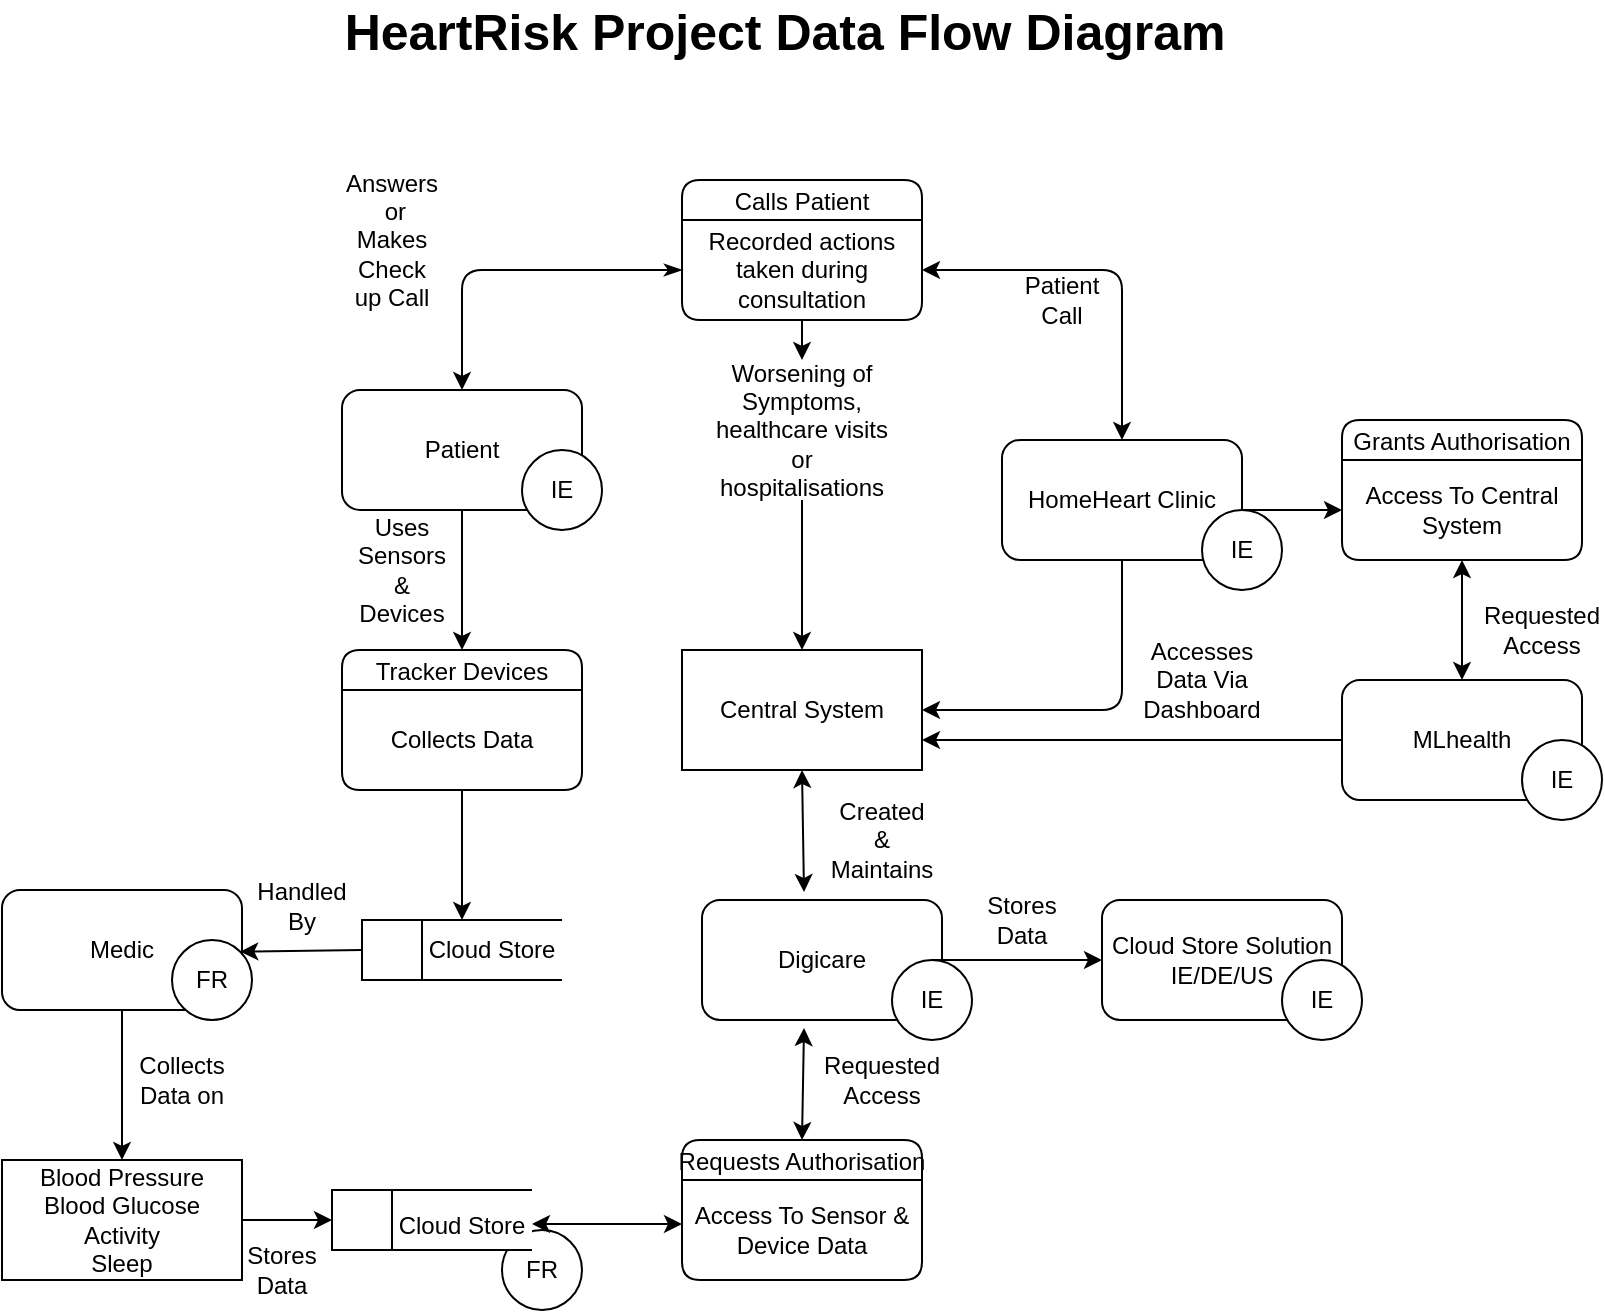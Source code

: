 <mxfile version="14.3.1" type="device"><diagram id="sB80v0toBrIGquH8Towa" name="Page-1"><mxGraphModel dx="2270" dy="802" grid="1" gridSize="10" guides="1" tooltips="1" connect="1" arrows="1" fold="1" page="1" pageScale="1" pageWidth="850" pageHeight="1100" math="0" shadow="0"><root><mxCell id="0"/><mxCell id="1" parent="0"/><mxCell id="yTxZVQJy3IZpuE58RFrf-5" value="Patient" style="rounded=1;whiteSpace=wrap;html=1;" vertex="1" parent="1"><mxGeometry x="10" y="365" width="120" height="60" as="geometry"/></mxCell><mxCell id="yTxZVQJy3IZpuE58RFrf-9" value="MLhealth" style="rounded=1;whiteSpace=wrap;html=1;" vertex="1" parent="1"><mxGeometry x="510" y="510" width="120" height="60" as="geometry"/></mxCell><mxCell id="yTxZVQJy3IZpuE58RFrf-10" value="Medic" style="rounded=1;whiteSpace=wrap;html=1;" vertex="1" parent="1"><mxGeometry x="-160" y="615" width="120" height="60" as="geometry"/></mxCell><mxCell id="yTxZVQJy3IZpuE58RFrf-11" value="IE" style="ellipse;whiteSpace=wrap;html=1;aspect=fixed;" vertex="1" parent="1"><mxGeometry x="600" y="540" width="40" height="40" as="geometry"/></mxCell><mxCell id="yTxZVQJy3IZpuE58RFrf-15" value="IE" style="ellipse;whiteSpace=wrap;html=1;aspect=fixed;" vertex="1" parent="1"><mxGeometry x="100" y="395" width="40" height="40" as="geometry"/></mxCell><mxCell id="yTxZVQJy3IZpuE58RFrf-19" value="FR" style="ellipse;whiteSpace=wrap;html=1;aspect=fixed;" vertex="1" parent="1"><mxGeometry x="-75" y="640" width="40" height="40" as="geometry"/></mxCell><mxCell id="yTxZVQJy3IZpuE58RFrf-23" value="" style="endArrow=classic;html=1;entryX=0.5;entryY=0;entryDx=0;entryDy=0;exitX=0.5;exitY=1;exitDx=0;exitDy=0;" edge="1" parent="1" source="yTxZVQJy3IZpuE58RFrf-10" target="yTxZVQJy3IZpuE58RFrf-26"><mxGeometry width="50" height="50" relative="1" as="geometry"><mxPoint x="-82.5" y="800" as="sourcePoint"/><mxPoint x="7.5" y="800" as="targetPoint"/><Array as="points"/></mxGeometry></mxCell><mxCell id="yTxZVQJy3IZpuE58RFrf-25" value="Collects Data on" style="text;html=1;strokeColor=none;fillColor=none;align=center;verticalAlign=middle;whiteSpace=wrap;rounded=0;" vertex="1" parent="1"><mxGeometry x="-90" y="700" width="40" height="20" as="geometry"/></mxCell><mxCell id="yTxZVQJy3IZpuE58RFrf-26" value="Blood Pressure&lt;br&gt;Blood Glucose&lt;br&gt;Activity&lt;br&gt;Sleep" style="rounded=0;whiteSpace=wrap;html=1;" vertex="1" parent="1"><mxGeometry x="-160" y="750" width="120" height="60" as="geometry"/></mxCell><mxCell id="yTxZVQJy3IZpuE58RFrf-27" value="FR" style="ellipse;whiteSpace=wrap;html=1;aspect=fixed;" vertex="1" parent="1"><mxGeometry x="90" y="785" width="40" height="40" as="geometry"/></mxCell><mxCell id="yTxZVQJy3IZpuE58RFrf-34" value="Stores Data" style="text;html=1;strokeColor=none;fillColor=none;align=center;verticalAlign=middle;whiteSpace=wrap;rounded=0;" vertex="1" parent="1"><mxGeometry x="-40" y="795" width="40" height="20" as="geometry"/></mxCell><mxCell id="yTxZVQJy3IZpuE58RFrf-46" value="Tracker Devices" style="swimlane;fontStyle=0;childLayout=stackLayout;horizontal=1;startSize=20;fillColor=#ffffff;horizontalStack=0;resizeParent=1;resizeParentMax=0;resizeLast=0;collapsible=0;marginBottom=0;swimlaneFillColor=#ffffff;rounded=1;glass=0;" vertex="1" parent="1"><mxGeometry x="10" y="495" width="120" height="70" as="geometry"/></mxCell><mxCell id="yTxZVQJy3IZpuE58RFrf-60" value="Collects Data" style="text;html=1;strokeColor=none;fillColor=none;align=center;verticalAlign=middle;whiteSpace=wrap;rounded=0;glass=0;" vertex="1" parent="yTxZVQJy3IZpuE58RFrf-46"><mxGeometry y="20" width="120" height="50" as="geometry"/></mxCell><mxCell id="yTxZVQJy3IZpuE58RFrf-47" value="" style="html=1;dashed=0;whitespace=wrap;shape=mxgraph.dfd.dataStoreID;align=left;spacingLeft=3;points=[[0,0],[0.5,0],[1,0],[0,0.5],[1,0.5],[0,1],[0.5,1],[1,1]];rounded=1;glass=0;gradientColor=none;" vertex="1" parent="1"><mxGeometry x="5" y="765" width="100" height="30" as="geometry"/></mxCell><mxCell id="yTxZVQJy3IZpuE58RFrf-52" value="Cloud Store" style="text;html=1;strokeColor=none;fillColor=none;align=center;verticalAlign=middle;whiteSpace=wrap;rounded=0;" vertex="1" parent="1"><mxGeometry x="35" y="770" width="70" height="25" as="geometry"/></mxCell><mxCell id="yTxZVQJy3IZpuE58RFrf-53" value="" style="endArrow=classic;html=1;exitX=0.5;exitY=1;exitDx=0;exitDy=0;entryX=0.5;entryY=0;entryDx=0;entryDy=0;" edge="1" parent="1" source="yTxZVQJy3IZpuE58RFrf-5" target="yTxZVQJy3IZpuE58RFrf-46"><mxGeometry width="50" height="50" relative="1" as="geometry"><mxPoint x="10" y="735" as="sourcePoint"/><mxPoint x="60" y="685" as="targetPoint"/></mxGeometry></mxCell><mxCell id="yTxZVQJy3IZpuE58RFrf-54" value="Uses Sensors &amp;amp; Devices" style="text;html=1;strokeColor=none;fillColor=none;align=center;verticalAlign=middle;whiteSpace=wrap;rounded=0;glass=0;" vertex="1" parent="1"><mxGeometry x="20" y="445" width="40" height="20" as="geometry"/></mxCell><mxCell id="yTxZVQJy3IZpuE58RFrf-56" value="HomeHeart Clinic" style="rounded=1;whiteSpace=wrap;html=1;" vertex="1" parent="1"><mxGeometry x="340" y="390" width="120" height="60" as="geometry"/></mxCell><mxCell id="yTxZVQJy3IZpuE58RFrf-57" value="IE" style="ellipse;whiteSpace=wrap;html=1;aspect=fixed;" vertex="1" parent="1"><mxGeometry x="440" y="425" width="40" height="40" as="geometry"/></mxCell><mxCell id="yTxZVQJy3IZpuE58RFrf-59" value="Accesses Data Via Dashboard" style="text;html=1;strokeColor=none;fillColor=none;align=center;verticalAlign=middle;whiteSpace=wrap;rounded=0;glass=0;" vertex="1" parent="1"><mxGeometry x="420" y="500" width="40" height="20" as="geometry"/></mxCell><mxCell id="yTxZVQJy3IZpuE58RFrf-65" value="" style="endArrow=classic;html=1;exitX=0.5;exitY=1;exitDx=0;exitDy=0;entryX=0.5;entryY=0;entryDx=0;entryDy=0;" edge="1" parent="1" source="yTxZVQJy3IZpuE58RFrf-60" target="yTxZVQJy3IZpuE58RFrf-74"><mxGeometry width="50" height="50" relative="1" as="geometry"><mxPoint x="10" y="675" as="sourcePoint"/><mxPoint x="70" y="605" as="targetPoint"/></mxGeometry></mxCell><mxCell id="yTxZVQJy3IZpuE58RFrf-67" value="Digicare" style="rounded=1;whiteSpace=wrap;html=1;" vertex="1" parent="1"><mxGeometry x="190" y="620" width="120" height="60" as="geometry"/></mxCell><mxCell id="yTxZVQJy3IZpuE58RFrf-68" value="IE" style="ellipse;whiteSpace=wrap;html=1;aspect=fixed;" vertex="1" parent="1"><mxGeometry x="285" y="650" width="40" height="40" as="geometry"/></mxCell><mxCell id="yTxZVQJy3IZpuE58RFrf-69" value="Cloud Store Solution&lt;br&gt;IE/DE/US" style="rounded=1;whiteSpace=wrap;html=1;" vertex="1" parent="1"><mxGeometry x="390" y="620" width="120" height="60" as="geometry"/></mxCell><mxCell id="yTxZVQJy3IZpuE58RFrf-70" value="" style="endArrow=classic;html=1;entryX=0;entryY=0.5;entryDx=0;entryDy=0;exitX=0.5;exitY=0;exitDx=0;exitDy=0;" edge="1" parent="1" target="yTxZVQJy3IZpuE58RFrf-69" source="yTxZVQJy3IZpuE58RFrf-68"><mxGeometry width="50" height="50" relative="1" as="geometry"><mxPoint x="330" y="650" as="sourcePoint"/><mxPoint x="910" y="750" as="targetPoint"/><Array as="points"/></mxGeometry></mxCell><mxCell id="yTxZVQJy3IZpuE58RFrf-71" value="Stores Data" style="text;html=1;strokeColor=none;fillColor=none;align=center;verticalAlign=middle;whiteSpace=wrap;rounded=0;" vertex="1" parent="1"><mxGeometry x="330" y="620" width="40" height="20" as="geometry"/></mxCell><mxCell id="yTxZVQJy3IZpuE58RFrf-72" value="Handled By" style="text;html=1;strokeColor=none;fillColor=none;align=center;verticalAlign=middle;whiteSpace=wrap;rounded=0;glass=0;" vertex="1" parent="1"><mxGeometry x="-30" y="612.5" width="40" height="20" as="geometry"/></mxCell><mxCell id="yTxZVQJy3IZpuE58RFrf-73" value="IE" style="ellipse;whiteSpace=wrap;html=1;aspect=fixed;" vertex="1" parent="1"><mxGeometry x="480" y="650" width="40" height="40" as="geometry"/></mxCell><mxCell id="yTxZVQJy3IZpuE58RFrf-74" value="" style="html=1;dashed=0;whitespace=wrap;shape=mxgraph.dfd.dataStoreID;align=left;spacingLeft=3;points=[[0,0],[0.5,0],[1,0],[0,0.5],[1,0.5],[0,1],[0.5,1],[1,1]];rounded=1;glass=0;gradientColor=none;" vertex="1" parent="1"><mxGeometry x="20" y="630" width="100" height="30" as="geometry"/></mxCell><mxCell id="yTxZVQJy3IZpuE58RFrf-75" value="Cloud Store" style="text;html=1;strokeColor=none;fillColor=none;align=center;verticalAlign=middle;whiteSpace=wrap;rounded=0;" vertex="1" parent="1"><mxGeometry x="50" y="632.5" width="70" height="25" as="geometry"/></mxCell><mxCell id="yTxZVQJy3IZpuE58RFrf-76" value="Central System" style="rounded=0;whiteSpace=wrap;html=1;fillColor=none;" vertex="1" parent="1"><mxGeometry x="180" y="495" width="120" height="60" as="geometry"/></mxCell><mxCell id="yTxZVQJy3IZpuE58RFrf-77" value="" style="endArrow=classic;startArrow=classic;html=1;exitX=0.5;exitY=1;exitDx=0;exitDy=0;" edge="1" parent="1" source="yTxZVQJy3IZpuE58RFrf-76"><mxGeometry width="50" height="50" relative="1" as="geometry"><mxPoint x="270" y="560" as="sourcePoint"/><mxPoint x="241" y="616" as="targetPoint"/></mxGeometry></mxCell><mxCell id="yTxZVQJy3IZpuE58RFrf-78" value="Created &amp;amp; Maintains" style="text;html=1;strokeColor=none;fillColor=none;align=center;verticalAlign=middle;whiteSpace=wrap;rounded=0;glass=0;" vertex="1" parent="1"><mxGeometry x="260" y="580" width="40" height="20" as="geometry"/></mxCell><mxCell id="yTxZVQJy3IZpuE58RFrf-79" value="Calls Patient" style="swimlane;fontStyle=0;childLayout=stackLayout;horizontal=1;startSize=20;fillColor=#ffffff;horizontalStack=0;resizeParent=1;resizeParentMax=0;resizeLast=0;collapsible=0;marginBottom=0;swimlaneFillColor=#ffffff;rounded=1;glass=0;" vertex="1" parent="1"><mxGeometry x="180" y="260" width="120" height="70" as="geometry"/></mxCell><mxCell id="yTxZVQJy3IZpuE58RFrf-80" value="Recorded actions taken during consultation" style="text;html=1;strokeColor=none;fillColor=none;align=center;verticalAlign=middle;whiteSpace=wrap;rounded=0;glass=0;" vertex="1" parent="yTxZVQJy3IZpuE58RFrf-79"><mxGeometry y="20" width="120" height="50" as="geometry"/></mxCell><mxCell id="yTxZVQJy3IZpuE58RFrf-81" value="" style="endArrow=classic;html=1;entryX=0.5;entryY=0;entryDx=0;entryDy=0;exitX=0.5;exitY=1;exitDx=0;exitDy=0;" edge="1" parent="1" source="yTxZVQJy3IZpuE58RFrf-84" target="yTxZVQJy3IZpuE58RFrf-76"><mxGeometry width="50" height="50" relative="1" as="geometry"><mxPoint x="10" y="640" as="sourcePoint"/><mxPoint x="60" y="590" as="targetPoint"/></mxGeometry></mxCell><mxCell id="yTxZVQJy3IZpuE58RFrf-82" value="" style="endArrow=classic;html=1;entryX=1;entryY=0.5;entryDx=0;entryDy=0;exitX=0.5;exitY=0;exitDx=0;exitDy=0;startArrow=classic;startFill=1;" edge="1" parent="1" source="yTxZVQJy3IZpuE58RFrf-56" target="yTxZVQJy3IZpuE58RFrf-80"><mxGeometry width="50" height="50" relative="1" as="geometry"><mxPoint x="10" y="640" as="sourcePoint"/><mxPoint x="60" y="590" as="targetPoint"/><Array as="points"><mxPoint x="400" y="305"/></Array></mxGeometry></mxCell><mxCell id="yTxZVQJy3IZpuE58RFrf-83" value="" style="endArrow=classic;html=1;entryX=0.5;entryY=0;entryDx=0;entryDy=0;exitX=0;exitY=0.5;exitDx=0;exitDy=0;startArrow=classicThin;startFill=1;" edge="1" parent="1" source="yTxZVQJy3IZpuE58RFrf-80" target="yTxZVQJy3IZpuE58RFrf-5"><mxGeometry width="50" height="50" relative="1" as="geometry"><mxPoint x="10" y="540" as="sourcePoint"/><mxPoint x="60" y="490" as="targetPoint"/><Array as="points"><mxPoint x="70" y="305"/></Array></mxGeometry></mxCell><mxCell id="yTxZVQJy3IZpuE58RFrf-84" value="Worsening of Symptoms, healthcare visits or hospitalisations" style="text;html=1;strokeColor=none;fillColor=none;align=center;verticalAlign=middle;whiteSpace=wrap;rounded=0;glass=0;" vertex="1" parent="1"><mxGeometry x="195" y="350" width="90" height="70" as="geometry"/></mxCell><mxCell id="yTxZVQJy3IZpuE58RFrf-86" value="" style="endArrow=classic;html=1;entryX=0.5;entryY=0;entryDx=0;entryDy=0;exitX=0.5;exitY=1;exitDx=0;exitDy=0;" edge="1" parent="1" source="yTxZVQJy3IZpuE58RFrf-80" target="yTxZVQJy3IZpuE58RFrf-84"><mxGeometry width="50" height="50" relative="1" as="geometry"><mxPoint x="270" y="330" as="sourcePoint"/><mxPoint x="270" y="500" as="targetPoint"/></mxGeometry></mxCell><mxCell id="yTxZVQJy3IZpuE58RFrf-91" value="Patient Call" style="text;html=1;strokeColor=none;fillColor=none;align=center;verticalAlign=middle;whiteSpace=wrap;rounded=0;glass=0;" vertex="1" parent="1"><mxGeometry x="350" y="310" width="40" height="20" as="geometry"/></mxCell><mxCell id="yTxZVQJy3IZpuE58RFrf-93" value="Answers&lt;br&gt;&amp;nbsp;or Makes&lt;br&gt;Check up Call" style="text;html=1;strokeColor=none;fillColor=none;align=center;verticalAlign=middle;whiteSpace=wrap;rounded=0;glass=0;" vertex="1" parent="1"><mxGeometry x="10" y="250" width="50" height="80" as="geometry"/></mxCell><mxCell id="yTxZVQJy3IZpuE58RFrf-97" value="" style="endArrow=classic;html=1;entryX=1;entryY=0.5;entryDx=0;entryDy=0;exitX=0.5;exitY=1;exitDx=0;exitDy=0;" edge="1" parent="1" source="yTxZVQJy3IZpuE58RFrf-56" target="yTxZVQJy3IZpuE58RFrf-76"><mxGeometry width="50" height="50" relative="1" as="geometry"><mxPoint x="375" y="545" as="sourcePoint"/><mxPoint x="425" y="495" as="targetPoint"/><Array as="points"><mxPoint x="400" y="525"/></Array></mxGeometry></mxCell><mxCell id="yTxZVQJy3IZpuE58RFrf-99" value="" style="endArrow=classic;html=1;entryX=0;entryY=0.5;entryDx=0;entryDy=0;" edge="1" parent="1" target="yTxZVQJy3IZpuE58RFrf-101"><mxGeometry width="50" height="50" relative="1" as="geometry"><mxPoint x="460" y="425" as="sourcePoint"/><mxPoint x="510" y="375" as="targetPoint"/></mxGeometry></mxCell><mxCell id="yTxZVQJy3IZpuE58RFrf-100" value="Grants Authorisation" style="swimlane;fontStyle=0;childLayout=stackLayout;horizontal=1;startSize=20;fillColor=#ffffff;horizontalStack=0;resizeParent=1;resizeParentMax=0;resizeLast=0;collapsible=0;marginBottom=0;swimlaneFillColor=#ffffff;rounded=1;glass=0;" vertex="1" parent="1"><mxGeometry x="510" y="380" width="120" height="70" as="geometry"/></mxCell><mxCell id="yTxZVQJy3IZpuE58RFrf-101" value="Access To Central System" style="text;html=1;strokeColor=none;fillColor=none;align=center;verticalAlign=middle;whiteSpace=wrap;rounded=0;glass=0;" vertex="1" parent="yTxZVQJy3IZpuE58RFrf-100"><mxGeometry y="20" width="120" height="50" as="geometry"/></mxCell><mxCell id="yTxZVQJy3IZpuE58RFrf-102" value="" style="endArrow=classic;html=1;entryX=0.5;entryY=0;entryDx=0;entryDy=0;exitX=0.5;exitY=1;exitDx=0;exitDy=0;startArrow=classic;startFill=1;" edge="1" parent="1" source="yTxZVQJy3IZpuE58RFrf-101" target="yTxZVQJy3IZpuE58RFrf-9"><mxGeometry width="50" height="50" relative="1" as="geometry"><mxPoint x="340" y="550" as="sourcePoint"/><mxPoint x="390" y="500" as="targetPoint"/></mxGeometry></mxCell><mxCell id="yTxZVQJy3IZpuE58RFrf-103" value="Requested Access" style="text;html=1;strokeColor=none;fillColor=none;align=center;verticalAlign=middle;whiteSpace=wrap;rounded=0;glass=0;" vertex="1" parent="1"><mxGeometry x="590" y="475" width="40" height="20" as="geometry"/></mxCell><mxCell id="yTxZVQJy3IZpuE58RFrf-104" value="" style="endArrow=classic;html=1;entryX=1;entryY=0.75;entryDx=0;entryDy=0;exitX=0;exitY=0.5;exitDx=0;exitDy=0;" edge="1" parent="1" source="yTxZVQJy3IZpuE58RFrf-9" target="yTxZVQJy3IZpuE58RFrf-76"><mxGeometry width="50" height="50" relative="1" as="geometry"><mxPoint x="420" y="580" as="sourcePoint"/><mxPoint x="470" y="530" as="targetPoint"/></mxGeometry></mxCell><mxCell id="yTxZVQJy3IZpuE58RFrf-105" value="" style="endArrow=classic;html=1;exitX=0;exitY=0.5;exitDx=0;exitDy=0;entryX=1;entryY=0;entryDx=0;entryDy=0;" edge="1" parent="1" source="yTxZVQJy3IZpuE58RFrf-74" target="yTxZVQJy3IZpuE58RFrf-19"><mxGeometry width="50" height="50" relative="1" as="geometry"><mxPoint x="-100" y="570" as="sourcePoint"/><mxPoint x="-50" y="520" as="targetPoint"/></mxGeometry></mxCell><mxCell id="yTxZVQJy3IZpuE58RFrf-106" value="Requests Authorisation" style="swimlane;fontStyle=0;childLayout=stackLayout;horizontal=1;startSize=20;fillColor=#ffffff;horizontalStack=0;resizeParent=1;resizeParentMax=0;resizeLast=0;collapsible=0;marginBottom=0;swimlaneFillColor=#ffffff;rounded=1;glass=0;" vertex="1" parent="1"><mxGeometry x="180" y="740" width="120" height="70" as="geometry"/></mxCell><mxCell id="yTxZVQJy3IZpuE58RFrf-107" value="Access To Sensor &amp;amp; Device Data" style="text;html=1;strokeColor=none;fillColor=none;align=center;verticalAlign=middle;whiteSpace=wrap;rounded=0;glass=0;" vertex="1" parent="yTxZVQJy3IZpuE58RFrf-106"><mxGeometry y="20" width="120" height="50" as="geometry"/></mxCell><mxCell id="yTxZVQJy3IZpuE58RFrf-108" value="Requested Access" style="text;html=1;strokeColor=none;fillColor=none;align=center;verticalAlign=middle;whiteSpace=wrap;rounded=0;glass=0;" vertex="1" parent="1"><mxGeometry x="260" y="700" width="40" height="20" as="geometry"/></mxCell><mxCell id="yTxZVQJy3IZpuE58RFrf-109" value="" style="endArrow=classic;html=1;entryX=0;entryY=0.5;entryDx=0;entryDy=0;exitX=1;exitY=0.5;exitDx=0;exitDy=0;" edge="1" parent="1" source="yTxZVQJy3IZpuE58RFrf-26" target="yTxZVQJy3IZpuE58RFrf-47"><mxGeometry width="50" height="50" relative="1" as="geometry"><mxPoint x="430" y="610" as="sourcePoint"/><mxPoint x="480" y="560" as="targetPoint"/></mxGeometry></mxCell><mxCell id="yTxZVQJy3IZpuE58RFrf-113" value="" style="endArrow=classic;startArrow=classic;html=1;" edge="1" parent="1"><mxGeometry width="50" height="50" relative="1" as="geometry"><mxPoint x="105" y="782" as="sourcePoint"/><mxPoint x="180" y="782" as="targetPoint"/></mxGeometry></mxCell><mxCell id="yTxZVQJy3IZpuE58RFrf-114" value="" style="endArrow=classic;startArrow=classic;html=1;exitX=0.425;exitY=1.067;exitDx=0;exitDy=0;exitPerimeter=0;entryX=0.5;entryY=0;entryDx=0;entryDy=0;" edge="1" parent="1" source="yTxZVQJy3IZpuE58RFrf-67" target="yTxZVQJy3IZpuE58RFrf-106"><mxGeometry width="50" height="50" relative="1" as="geometry"><mxPoint x="235" y="720" as="sourcePoint"/><mxPoint x="310" y="720" as="targetPoint"/></mxGeometry></mxCell><mxCell id="yTxZVQJy3IZpuE58RFrf-115" value="&lt;b&gt;&lt;font style=&quot;font-size: 25px&quot;&gt;HeartRisk Project&amp;nbsp;&lt;/font&gt;&lt;/b&gt;&lt;b&gt;&lt;font style=&quot;font-size: 25px&quot;&gt;Data Flow Diagram&amp;nbsp;&lt;/font&gt;&lt;/b&gt;" style="text;html=1;strokeColor=none;fillColor=none;align=center;verticalAlign=middle;whiteSpace=wrap;rounded=0;glass=0;" vertex="1" parent="1"><mxGeometry x="-30" y="170" width="530" height="30" as="geometry"/></mxCell></root></mxGraphModel></diagram></mxfile>